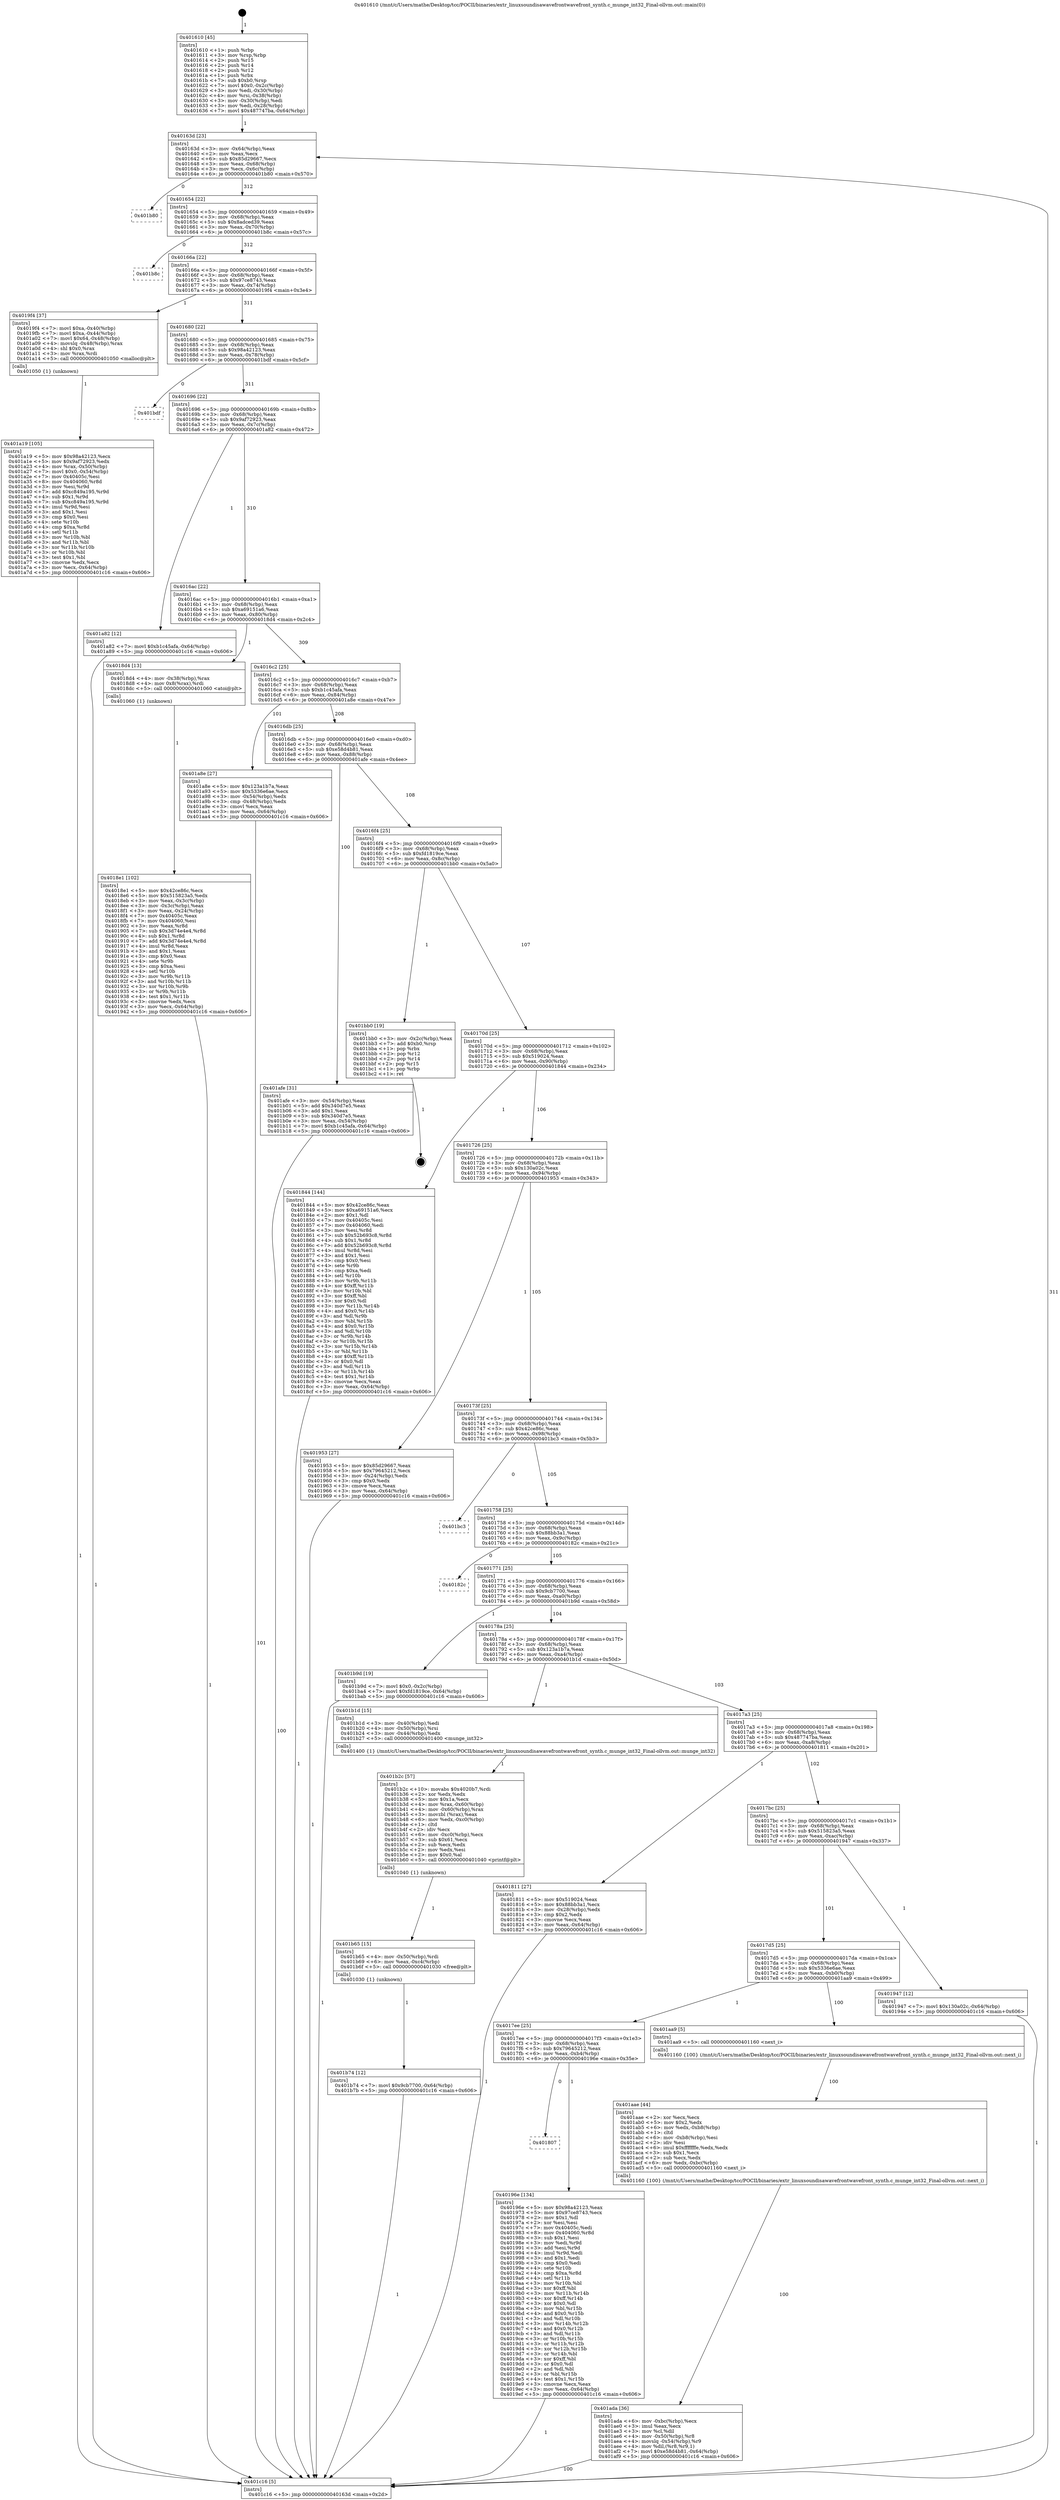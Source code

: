 digraph "0x401610" {
  label = "0x401610 (/mnt/c/Users/mathe/Desktop/tcc/POCII/binaries/extr_linuxsoundisawavefrontwavefront_synth.c_munge_int32_Final-ollvm.out::main(0))"
  labelloc = "t"
  node[shape=record]

  Entry [label="",width=0.3,height=0.3,shape=circle,fillcolor=black,style=filled]
  "0x40163d" [label="{
     0x40163d [23]\l
     | [instrs]\l
     &nbsp;&nbsp;0x40163d \<+3\>: mov -0x64(%rbp),%eax\l
     &nbsp;&nbsp;0x401640 \<+2\>: mov %eax,%ecx\l
     &nbsp;&nbsp;0x401642 \<+6\>: sub $0x85d29667,%ecx\l
     &nbsp;&nbsp;0x401648 \<+3\>: mov %eax,-0x68(%rbp)\l
     &nbsp;&nbsp;0x40164b \<+3\>: mov %ecx,-0x6c(%rbp)\l
     &nbsp;&nbsp;0x40164e \<+6\>: je 0000000000401b80 \<main+0x570\>\l
  }"]
  "0x401b80" [label="{
     0x401b80\l
  }", style=dashed]
  "0x401654" [label="{
     0x401654 [22]\l
     | [instrs]\l
     &nbsp;&nbsp;0x401654 \<+5\>: jmp 0000000000401659 \<main+0x49\>\l
     &nbsp;&nbsp;0x401659 \<+3\>: mov -0x68(%rbp),%eax\l
     &nbsp;&nbsp;0x40165c \<+5\>: sub $0x8adced39,%eax\l
     &nbsp;&nbsp;0x401661 \<+3\>: mov %eax,-0x70(%rbp)\l
     &nbsp;&nbsp;0x401664 \<+6\>: je 0000000000401b8c \<main+0x57c\>\l
  }"]
  Exit [label="",width=0.3,height=0.3,shape=circle,fillcolor=black,style=filled,peripheries=2]
  "0x401b8c" [label="{
     0x401b8c\l
  }", style=dashed]
  "0x40166a" [label="{
     0x40166a [22]\l
     | [instrs]\l
     &nbsp;&nbsp;0x40166a \<+5\>: jmp 000000000040166f \<main+0x5f\>\l
     &nbsp;&nbsp;0x40166f \<+3\>: mov -0x68(%rbp),%eax\l
     &nbsp;&nbsp;0x401672 \<+5\>: sub $0x97ce8743,%eax\l
     &nbsp;&nbsp;0x401677 \<+3\>: mov %eax,-0x74(%rbp)\l
     &nbsp;&nbsp;0x40167a \<+6\>: je 00000000004019f4 \<main+0x3e4\>\l
  }"]
  "0x401b74" [label="{
     0x401b74 [12]\l
     | [instrs]\l
     &nbsp;&nbsp;0x401b74 \<+7\>: movl $0x9cb7700,-0x64(%rbp)\l
     &nbsp;&nbsp;0x401b7b \<+5\>: jmp 0000000000401c16 \<main+0x606\>\l
  }"]
  "0x4019f4" [label="{
     0x4019f4 [37]\l
     | [instrs]\l
     &nbsp;&nbsp;0x4019f4 \<+7\>: movl $0xa,-0x40(%rbp)\l
     &nbsp;&nbsp;0x4019fb \<+7\>: movl $0xa,-0x44(%rbp)\l
     &nbsp;&nbsp;0x401a02 \<+7\>: movl $0x64,-0x48(%rbp)\l
     &nbsp;&nbsp;0x401a09 \<+4\>: movslq -0x48(%rbp),%rax\l
     &nbsp;&nbsp;0x401a0d \<+4\>: shl $0x0,%rax\l
     &nbsp;&nbsp;0x401a11 \<+3\>: mov %rax,%rdi\l
     &nbsp;&nbsp;0x401a14 \<+5\>: call 0000000000401050 \<malloc@plt\>\l
     | [calls]\l
     &nbsp;&nbsp;0x401050 \{1\} (unknown)\l
  }"]
  "0x401680" [label="{
     0x401680 [22]\l
     | [instrs]\l
     &nbsp;&nbsp;0x401680 \<+5\>: jmp 0000000000401685 \<main+0x75\>\l
     &nbsp;&nbsp;0x401685 \<+3\>: mov -0x68(%rbp),%eax\l
     &nbsp;&nbsp;0x401688 \<+5\>: sub $0x98a42123,%eax\l
     &nbsp;&nbsp;0x40168d \<+3\>: mov %eax,-0x78(%rbp)\l
     &nbsp;&nbsp;0x401690 \<+6\>: je 0000000000401bdf \<main+0x5cf\>\l
  }"]
  "0x401b65" [label="{
     0x401b65 [15]\l
     | [instrs]\l
     &nbsp;&nbsp;0x401b65 \<+4\>: mov -0x50(%rbp),%rdi\l
     &nbsp;&nbsp;0x401b69 \<+6\>: mov %eax,-0xc4(%rbp)\l
     &nbsp;&nbsp;0x401b6f \<+5\>: call 0000000000401030 \<free@plt\>\l
     | [calls]\l
     &nbsp;&nbsp;0x401030 \{1\} (unknown)\l
  }"]
  "0x401bdf" [label="{
     0x401bdf\l
  }", style=dashed]
  "0x401696" [label="{
     0x401696 [22]\l
     | [instrs]\l
     &nbsp;&nbsp;0x401696 \<+5\>: jmp 000000000040169b \<main+0x8b\>\l
     &nbsp;&nbsp;0x40169b \<+3\>: mov -0x68(%rbp),%eax\l
     &nbsp;&nbsp;0x40169e \<+5\>: sub $0x9af72923,%eax\l
     &nbsp;&nbsp;0x4016a3 \<+3\>: mov %eax,-0x7c(%rbp)\l
     &nbsp;&nbsp;0x4016a6 \<+6\>: je 0000000000401a82 \<main+0x472\>\l
  }"]
  "0x401b2c" [label="{
     0x401b2c [57]\l
     | [instrs]\l
     &nbsp;&nbsp;0x401b2c \<+10\>: movabs $0x4020b7,%rdi\l
     &nbsp;&nbsp;0x401b36 \<+2\>: xor %edx,%edx\l
     &nbsp;&nbsp;0x401b38 \<+5\>: mov $0x1a,%ecx\l
     &nbsp;&nbsp;0x401b3d \<+4\>: mov %rax,-0x60(%rbp)\l
     &nbsp;&nbsp;0x401b41 \<+4\>: mov -0x60(%rbp),%rax\l
     &nbsp;&nbsp;0x401b45 \<+3\>: movzbl (%rax),%eax\l
     &nbsp;&nbsp;0x401b48 \<+6\>: mov %edx,-0xc0(%rbp)\l
     &nbsp;&nbsp;0x401b4e \<+1\>: cltd\l
     &nbsp;&nbsp;0x401b4f \<+2\>: idiv %ecx\l
     &nbsp;&nbsp;0x401b51 \<+6\>: mov -0xc0(%rbp),%ecx\l
     &nbsp;&nbsp;0x401b57 \<+3\>: sub $0x61,%ecx\l
     &nbsp;&nbsp;0x401b5a \<+2\>: sub %ecx,%edx\l
     &nbsp;&nbsp;0x401b5c \<+2\>: mov %edx,%esi\l
     &nbsp;&nbsp;0x401b5e \<+2\>: mov $0x0,%al\l
     &nbsp;&nbsp;0x401b60 \<+5\>: call 0000000000401040 \<printf@plt\>\l
     | [calls]\l
     &nbsp;&nbsp;0x401040 \{1\} (unknown)\l
  }"]
  "0x401a82" [label="{
     0x401a82 [12]\l
     | [instrs]\l
     &nbsp;&nbsp;0x401a82 \<+7\>: movl $0xb1c45afa,-0x64(%rbp)\l
     &nbsp;&nbsp;0x401a89 \<+5\>: jmp 0000000000401c16 \<main+0x606\>\l
  }"]
  "0x4016ac" [label="{
     0x4016ac [22]\l
     | [instrs]\l
     &nbsp;&nbsp;0x4016ac \<+5\>: jmp 00000000004016b1 \<main+0xa1\>\l
     &nbsp;&nbsp;0x4016b1 \<+3\>: mov -0x68(%rbp),%eax\l
     &nbsp;&nbsp;0x4016b4 \<+5\>: sub $0xa69151a6,%eax\l
     &nbsp;&nbsp;0x4016b9 \<+3\>: mov %eax,-0x80(%rbp)\l
     &nbsp;&nbsp;0x4016bc \<+6\>: je 00000000004018d4 \<main+0x2c4\>\l
  }"]
  "0x401ada" [label="{
     0x401ada [36]\l
     | [instrs]\l
     &nbsp;&nbsp;0x401ada \<+6\>: mov -0xbc(%rbp),%ecx\l
     &nbsp;&nbsp;0x401ae0 \<+3\>: imul %eax,%ecx\l
     &nbsp;&nbsp;0x401ae3 \<+3\>: mov %cl,%dil\l
     &nbsp;&nbsp;0x401ae6 \<+4\>: mov -0x50(%rbp),%r8\l
     &nbsp;&nbsp;0x401aea \<+4\>: movslq -0x54(%rbp),%r9\l
     &nbsp;&nbsp;0x401aee \<+4\>: mov %dil,(%r8,%r9,1)\l
     &nbsp;&nbsp;0x401af2 \<+7\>: movl $0xe58d4b81,-0x64(%rbp)\l
     &nbsp;&nbsp;0x401af9 \<+5\>: jmp 0000000000401c16 \<main+0x606\>\l
  }"]
  "0x4018d4" [label="{
     0x4018d4 [13]\l
     | [instrs]\l
     &nbsp;&nbsp;0x4018d4 \<+4\>: mov -0x38(%rbp),%rax\l
     &nbsp;&nbsp;0x4018d8 \<+4\>: mov 0x8(%rax),%rdi\l
     &nbsp;&nbsp;0x4018dc \<+5\>: call 0000000000401060 \<atoi@plt\>\l
     | [calls]\l
     &nbsp;&nbsp;0x401060 \{1\} (unknown)\l
  }"]
  "0x4016c2" [label="{
     0x4016c2 [25]\l
     | [instrs]\l
     &nbsp;&nbsp;0x4016c2 \<+5\>: jmp 00000000004016c7 \<main+0xb7\>\l
     &nbsp;&nbsp;0x4016c7 \<+3\>: mov -0x68(%rbp),%eax\l
     &nbsp;&nbsp;0x4016ca \<+5\>: sub $0xb1c45afa,%eax\l
     &nbsp;&nbsp;0x4016cf \<+6\>: mov %eax,-0x84(%rbp)\l
     &nbsp;&nbsp;0x4016d5 \<+6\>: je 0000000000401a8e \<main+0x47e\>\l
  }"]
  "0x401aae" [label="{
     0x401aae [44]\l
     | [instrs]\l
     &nbsp;&nbsp;0x401aae \<+2\>: xor %ecx,%ecx\l
     &nbsp;&nbsp;0x401ab0 \<+5\>: mov $0x2,%edx\l
     &nbsp;&nbsp;0x401ab5 \<+6\>: mov %edx,-0xb8(%rbp)\l
     &nbsp;&nbsp;0x401abb \<+1\>: cltd\l
     &nbsp;&nbsp;0x401abc \<+6\>: mov -0xb8(%rbp),%esi\l
     &nbsp;&nbsp;0x401ac2 \<+2\>: idiv %esi\l
     &nbsp;&nbsp;0x401ac4 \<+6\>: imul $0xfffffffe,%edx,%edx\l
     &nbsp;&nbsp;0x401aca \<+3\>: sub $0x1,%ecx\l
     &nbsp;&nbsp;0x401acd \<+2\>: sub %ecx,%edx\l
     &nbsp;&nbsp;0x401acf \<+6\>: mov %edx,-0xbc(%rbp)\l
     &nbsp;&nbsp;0x401ad5 \<+5\>: call 0000000000401160 \<next_i\>\l
     | [calls]\l
     &nbsp;&nbsp;0x401160 \{100\} (/mnt/c/Users/mathe/Desktop/tcc/POCII/binaries/extr_linuxsoundisawavefrontwavefront_synth.c_munge_int32_Final-ollvm.out::next_i)\l
  }"]
  "0x401a8e" [label="{
     0x401a8e [27]\l
     | [instrs]\l
     &nbsp;&nbsp;0x401a8e \<+5\>: mov $0x123a1b7a,%eax\l
     &nbsp;&nbsp;0x401a93 \<+5\>: mov $0x5336e6ae,%ecx\l
     &nbsp;&nbsp;0x401a98 \<+3\>: mov -0x54(%rbp),%edx\l
     &nbsp;&nbsp;0x401a9b \<+3\>: cmp -0x48(%rbp),%edx\l
     &nbsp;&nbsp;0x401a9e \<+3\>: cmovl %ecx,%eax\l
     &nbsp;&nbsp;0x401aa1 \<+3\>: mov %eax,-0x64(%rbp)\l
     &nbsp;&nbsp;0x401aa4 \<+5\>: jmp 0000000000401c16 \<main+0x606\>\l
  }"]
  "0x4016db" [label="{
     0x4016db [25]\l
     | [instrs]\l
     &nbsp;&nbsp;0x4016db \<+5\>: jmp 00000000004016e0 \<main+0xd0\>\l
     &nbsp;&nbsp;0x4016e0 \<+3\>: mov -0x68(%rbp),%eax\l
     &nbsp;&nbsp;0x4016e3 \<+5\>: sub $0xe58d4b81,%eax\l
     &nbsp;&nbsp;0x4016e8 \<+6\>: mov %eax,-0x88(%rbp)\l
     &nbsp;&nbsp;0x4016ee \<+6\>: je 0000000000401afe \<main+0x4ee\>\l
  }"]
  "0x401a19" [label="{
     0x401a19 [105]\l
     | [instrs]\l
     &nbsp;&nbsp;0x401a19 \<+5\>: mov $0x98a42123,%ecx\l
     &nbsp;&nbsp;0x401a1e \<+5\>: mov $0x9af72923,%edx\l
     &nbsp;&nbsp;0x401a23 \<+4\>: mov %rax,-0x50(%rbp)\l
     &nbsp;&nbsp;0x401a27 \<+7\>: movl $0x0,-0x54(%rbp)\l
     &nbsp;&nbsp;0x401a2e \<+7\>: mov 0x40405c,%esi\l
     &nbsp;&nbsp;0x401a35 \<+8\>: mov 0x404060,%r8d\l
     &nbsp;&nbsp;0x401a3d \<+3\>: mov %esi,%r9d\l
     &nbsp;&nbsp;0x401a40 \<+7\>: add $0xc849a195,%r9d\l
     &nbsp;&nbsp;0x401a47 \<+4\>: sub $0x1,%r9d\l
     &nbsp;&nbsp;0x401a4b \<+7\>: sub $0xc849a195,%r9d\l
     &nbsp;&nbsp;0x401a52 \<+4\>: imul %r9d,%esi\l
     &nbsp;&nbsp;0x401a56 \<+3\>: and $0x1,%esi\l
     &nbsp;&nbsp;0x401a59 \<+3\>: cmp $0x0,%esi\l
     &nbsp;&nbsp;0x401a5c \<+4\>: sete %r10b\l
     &nbsp;&nbsp;0x401a60 \<+4\>: cmp $0xa,%r8d\l
     &nbsp;&nbsp;0x401a64 \<+4\>: setl %r11b\l
     &nbsp;&nbsp;0x401a68 \<+3\>: mov %r10b,%bl\l
     &nbsp;&nbsp;0x401a6b \<+3\>: and %r11b,%bl\l
     &nbsp;&nbsp;0x401a6e \<+3\>: xor %r11b,%r10b\l
     &nbsp;&nbsp;0x401a71 \<+3\>: or %r10b,%bl\l
     &nbsp;&nbsp;0x401a74 \<+3\>: test $0x1,%bl\l
     &nbsp;&nbsp;0x401a77 \<+3\>: cmovne %edx,%ecx\l
     &nbsp;&nbsp;0x401a7a \<+3\>: mov %ecx,-0x64(%rbp)\l
     &nbsp;&nbsp;0x401a7d \<+5\>: jmp 0000000000401c16 \<main+0x606\>\l
  }"]
  "0x401afe" [label="{
     0x401afe [31]\l
     | [instrs]\l
     &nbsp;&nbsp;0x401afe \<+3\>: mov -0x54(%rbp),%eax\l
     &nbsp;&nbsp;0x401b01 \<+5\>: add $0x340d7e5,%eax\l
     &nbsp;&nbsp;0x401b06 \<+3\>: add $0x1,%eax\l
     &nbsp;&nbsp;0x401b09 \<+5\>: sub $0x340d7e5,%eax\l
     &nbsp;&nbsp;0x401b0e \<+3\>: mov %eax,-0x54(%rbp)\l
     &nbsp;&nbsp;0x401b11 \<+7\>: movl $0xb1c45afa,-0x64(%rbp)\l
     &nbsp;&nbsp;0x401b18 \<+5\>: jmp 0000000000401c16 \<main+0x606\>\l
  }"]
  "0x4016f4" [label="{
     0x4016f4 [25]\l
     | [instrs]\l
     &nbsp;&nbsp;0x4016f4 \<+5\>: jmp 00000000004016f9 \<main+0xe9\>\l
     &nbsp;&nbsp;0x4016f9 \<+3\>: mov -0x68(%rbp),%eax\l
     &nbsp;&nbsp;0x4016fc \<+5\>: sub $0xfd1819ce,%eax\l
     &nbsp;&nbsp;0x401701 \<+6\>: mov %eax,-0x8c(%rbp)\l
     &nbsp;&nbsp;0x401707 \<+6\>: je 0000000000401bb0 \<main+0x5a0\>\l
  }"]
  "0x401807" [label="{
     0x401807\l
  }", style=dashed]
  "0x401bb0" [label="{
     0x401bb0 [19]\l
     | [instrs]\l
     &nbsp;&nbsp;0x401bb0 \<+3\>: mov -0x2c(%rbp),%eax\l
     &nbsp;&nbsp;0x401bb3 \<+7\>: add $0xb0,%rsp\l
     &nbsp;&nbsp;0x401bba \<+1\>: pop %rbx\l
     &nbsp;&nbsp;0x401bbb \<+2\>: pop %r12\l
     &nbsp;&nbsp;0x401bbd \<+2\>: pop %r14\l
     &nbsp;&nbsp;0x401bbf \<+2\>: pop %r15\l
     &nbsp;&nbsp;0x401bc1 \<+1\>: pop %rbp\l
     &nbsp;&nbsp;0x401bc2 \<+1\>: ret\l
  }"]
  "0x40170d" [label="{
     0x40170d [25]\l
     | [instrs]\l
     &nbsp;&nbsp;0x40170d \<+5\>: jmp 0000000000401712 \<main+0x102\>\l
     &nbsp;&nbsp;0x401712 \<+3\>: mov -0x68(%rbp),%eax\l
     &nbsp;&nbsp;0x401715 \<+5\>: sub $0x519024,%eax\l
     &nbsp;&nbsp;0x40171a \<+6\>: mov %eax,-0x90(%rbp)\l
     &nbsp;&nbsp;0x401720 \<+6\>: je 0000000000401844 \<main+0x234\>\l
  }"]
  "0x40196e" [label="{
     0x40196e [134]\l
     | [instrs]\l
     &nbsp;&nbsp;0x40196e \<+5\>: mov $0x98a42123,%eax\l
     &nbsp;&nbsp;0x401973 \<+5\>: mov $0x97ce8743,%ecx\l
     &nbsp;&nbsp;0x401978 \<+2\>: mov $0x1,%dl\l
     &nbsp;&nbsp;0x40197a \<+2\>: xor %esi,%esi\l
     &nbsp;&nbsp;0x40197c \<+7\>: mov 0x40405c,%edi\l
     &nbsp;&nbsp;0x401983 \<+8\>: mov 0x404060,%r8d\l
     &nbsp;&nbsp;0x40198b \<+3\>: sub $0x1,%esi\l
     &nbsp;&nbsp;0x40198e \<+3\>: mov %edi,%r9d\l
     &nbsp;&nbsp;0x401991 \<+3\>: add %esi,%r9d\l
     &nbsp;&nbsp;0x401994 \<+4\>: imul %r9d,%edi\l
     &nbsp;&nbsp;0x401998 \<+3\>: and $0x1,%edi\l
     &nbsp;&nbsp;0x40199b \<+3\>: cmp $0x0,%edi\l
     &nbsp;&nbsp;0x40199e \<+4\>: sete %r10b\l
     &nbsp;&nbsp;0x4019a2 \<+4\>: cmp $0xa,%r8d\l
     &nbsp;&nbsp;0x4019a6 \<+4\>: setl %r11b\l
     &nbsp;&nbsp;0x4019aa \<+3\>: mov %r10b,%bl\l
     &nbsp;&nbsp;0x4019ad \<+3\>: xor $0xff,%bl\l
     &nbsp;&nbsp;0x4019b0 \<+3\>: mov %r11b,%r14b\l
     &nbsp;&nbsp;0x4019b3 \<+4\>: xor $0xff,%r14b\l
     &nbsp;&nbsp;0x4019b7 \<+3\>: xor $0x0,%dl\l
     &nbsp;&nbsp;0x4019ba \<+3\>: mov %bl,%r15b\l
     &nbsp;&nbsp;0x4019bd \<+4\>: and $0x0,%r15b\l
     &nbsp;&nbsp;0x4019c1 \<+3\>: and %dl,%r10b\l
     &nbsp;&nbsp;0x4019c4 \<+3\>: mov %r14b,%r12b\l
     &nbsp;&nbsp;0x4019c7 \<+4\>: and $0x0,%r12b\l
     &nbsp;&nbsp;0x4019cb \<+3\>: and %dl,%r11b\l
     &nbsp;&nbsp;0x4019ce \<+3\>: or %r10b,%r15b\l
     &nbsp;&nbsp;0x4019d1 \<+3\>: or %r11b,%r12b\l
     &nbsp;&nbsp;0x4019d4 \<+3\>: xor %r12b,%r15b\l
     &nbsp;&nbsp;0x4019d7 \<+3\>: or %r14b,%bl\l
     &nbsp;&nbsp;0x4019da \<+3\>: xor $0xff,%bl\l
     &nbsp;&nbsp;0x4019dd \<+3\>: or $0x0,%dl\l
     &nbsp;&nbsp;0x4019e0 \<+2\>: and %dl,%bl\l
     &nbsp;&nbsp;0x4019e2 \<+3\>: or %bl,%r15b\l
     &nbsp;&nbsp;0x4019e5 \<+4\>: test $0x1,%r15b\l
     &nbsp;&nbsp;0x4019e9 \<+3\>: cmovne %ecx,%eax\l
     &nbsp;&nbsp;0x4019ec \<+3\>: mov %eax,-0x64(%rbp)\l
     &nbsp;&nbsp;0x4019ef \<+5\>: jmp 0000000000401c16 \<main+0x606\>\l
  }"]
  "0x401844" [label="{
     0x401844 [144]\l
     | [instrs]\l
     &nbsp;&nbsp;0x401844 \<+5\>: mov $0x42ce86c,%eax\l
     &nbsp;&nbsp;0x401849 \<+5\>: mov $0xa69151a6,%ecx\l
     &nbsp;&nbsp;0x40184e \<+2\>: mov $0x1,%dl\l
     &nbsp;&nbsp;0x401850 \<+7\>: mov 0x40405c,%esi\l
     &nbsp;&nbsp;0x401857 \<+7\>: mov 0x404060,%edi\l
     &nbsp;&nbsp;0x40185e \<+3\>: mov %esi,%r8d\l
     &nbsp;&nbsp;0x401861 \<+7\>: sub $0x52b693c8,%r8d\l
     &nbsp;&nbsp;0x401868 \<+4\>: sub $0x1,%r8d\l
     &nbsp;&nbsp;0x40186c \<+7\>: add $0x52b693c8,%r8d\l
     &nbsp;&nbsp;0x401873 \<+4\>: imul %r8d,%esi\l
     &nbsp;&nbsp;0x401877 \<+3\>: and $0x1,%esi\l
     &nbsp;&nbsp;0x40187a \<+3\>: cmp $0x0,%esi\l
     &nbsp;&nbsp;0x40187d \<+4\>: sete %r9b\l
     &nbsp;&nbsp;0x401881 \<+3\>: cmp $0xa,%edi\l
     &nbsp;&nbsp;0x401884 \<+4\>: setl %r10b\l
     &nbsp;&nbsp;0x401888 \<+3\>: mov %r9b,%r11b\l
     &nbsp;&nbsp;0x40188b \<+4\>: xor $0xff,%r11b\l
     &nbsp;&nbsp;0x40188f \<+3\>: mov %r10b,%bl\l
     &nbsp;&nbsp;0x401892 \<+3\>: xor $0xff,%bl\l
     &nbsp;&nbsp;0x401895 \<+3\>: xor $0x0,%dl\l
     &nbsp;&nbsp;0x401898 \<+3\>: mov %r11b,%r14b\l
     &nbsp;&nbsp;0x40189b \<+4\>: and $0x0,%r14b\l
     &nbsp;&nbsp;0x40189f \<+3\>: and %dl,%r9b\l
     &nbsp;&nbsp;0x4018a2 \<+3\>: mov %bl,%r15b\l
     &nbsp;&nbsp;0x4018a5 \<+4\>: and $0x0,%r15b\l
     &nbsp;&nbsp;0x4018a9 \<+3\>: and %dl,%r10b\l
     &nbsp;&nbsp;0x4018ac \<+3\>: or %r9b,%r14b\l
     &nbsp;&nbsp;0x4018af \<+3\>: or %r10b,%r15b\l
     &nbsp;&nbsp;0x4018b2 \<+3\>: xor %r15b,%r14b\l
     &nbsp;&nbsp;0x4018b5 \<+3\>: or %bl,%r11b\l
     &nbsp;&nbsp;0x4018b8 \<+4\>: xor $0xff,%r11b\l
     &nbsp;&nbsp;0x4018bc \<+3\>: or $0x0,%dl\l
     &nbsp;&nbsp;0x4018bf \<+3\>: and %dl,%r11b\l
     &nbsp;&nbsp;0x4018c2 \<+3\>: or %r11b,%r14b\l
     &nbsp;&nbsp;0x4018c5 \<+4\>: test $0x1,%r14b\l
     &nbsp;&nbsp;0x4018c9 \<+3\>: cmovne %ecx,%eax\l
     &nbsp;&nbsp;0x4018cc \<+3\>: mov %eax,-0x64(%rbp)\l
     &nbsp;&nbsp;0x4018cf \<+5\>: jmp 0000000000401c16 \<main+0x606\>\l
  }"]
  "0x401726" [label="{
     0x401726 [25]\l
     | [instrs]\l
     &nbsp;&nbsp;0x401726 \<+5\>: jmp 000000000040172b \<main+0x11b\>\l
     &nbsp;&nbsp;0x40172b \<+3\>: mov -0x68(%rbp),%eax\l
     &nbsp;&nbsp;0x40172e \<+5\>: sub $0x130a02c,%eax\l
     &nbsp;&nbsp;0x401733 \<+6\>: mov %eax,-0x94(%rbp)\l
     &nbsp;&nbsp;0x401739 \<+6\>: je 0000000000401953 \<main+0x343\>\l
  }"]
  "0x4017ee" [label="{
     0x4017ee [25]\l
     | [instrs]\l
     &nbsp;&nbsp;0x4017ee \<+5\>: jmp 00000000004017f3 \<main+0x1e3\>\l
     &nbsp;&nbsp;0x4017f3 \<+3\>: mov -0x68(%rbp),%eax\l
     &nbsp;&nbsp;0x4017f6 \<+5\>: sub $0x79645212,%eax\l
     &nbsp;&nbsp;0x4017fb \<+6\>: mov %eax,-0xb4(%rbp)\l
     &nbsp;&nbsp;0x401801 \<+6\>: je 000000000040196e \<main+0x35e\>\l
  }"]
  "0x401953" [label="{
     0x401953 [27]\l
     | [instrs]\l
     &nbsp;&nbsp;0x401953 \<+5\>: mov $0x85d29667,%eax\l
     &nbsp;&nbsp;0x401958 \<+5\>: mov $0x79645212,%ecx\l
     &nbsp;&nbsp;0x40195d \<+3\>: mov -0x24(%rbp),%edx\l
     &nbsp;&nbsp;0x401960 \<+3\>: cmp $0x0,%edx\l
     &nbsp;&nbsp;0x401963 \<+3\>: cmove %ecx,%eax\l
     &nbsp;&nbsp;0x401966 \<+3\>: mov %eax,-0x64(%rbp)\l
     &nbsp;&nbsp;0x401969 \<+5\>: jmp 0000000000401c16 \<main+0x606\>\l
  }"]
  "0x40173f" [label="{
     0x40173f [25]\l
     | [instrs]\l
     &nbsp;&nbsp;0x40173f \<+5\>: jmp 0000000000401744 \<main+0x134\>\l
     &nbsp;&nbsp;0x401744 \<+3\>: mov -0x68(%rbp),%eax\l
     &nbsp;&nbsp;0x401747 \<+5\>: sub $0x42ce86c,%eax\l
     &nbsp;&nbsp;0x40174c \<+6\>: mov %eax,-0x98(%rbp)\l
     &nbsp;&nbsp;0x401752 \<+6\>: je 0000000000401bc3 \<main+0x5b3\>\l
  }"]
  "0x401aa9" [label="{
     0x401aa9 [5]\l
     | [instrs]\l
     &nbsp;&nbsp;0x401aa9 \<+5\>: call 0000000000401160 \<next_i\>\l
     | [calls]\l
     &nbsp;&nbsp;0x401160 \{100\} (/mnt/c/Users/mathe/Desktop/tcc/POCII/binaries/extr_linuxsoundisawavefrontwavefront_synth.c_munge_int32_Final-ollvm.out::next_i)\l
  }"]
  "0x401bc3" [label="{
     0x401bc3\l
  }", style=dashed]
  "0x401758" [label="{
     0x401758 [25]\l
     | [instrs]\l
     &nbsp;&nbsp;0x401758 \<+5\>: jmp 000000000040175d \<main+0x14d\>\l
     &nbsp;&nbsp;0x40175d \<+3\>: mov -0x68(%rbp),%eax\l
     &nbsp;&nbsp;0x401760 \<+5\>: sub $0x88bb3a1,%eax\l
     &nbsp;&nbsp;0x401765 \<+6\>: mov %eax,-0x9c(%rbp)\l
     &nbsp;&nbsp;0x40176b \<+6\>: je 000000000040182c \<main+0x21c\>\l
  }"]
  "0x4017d5" [label="{
     0x4017d5 [25]\l
     | [instrs]\l
     &nbsp;&nbsp;0x4017d5 \<+5\>: jmp 00000000004017da \<main+0x1ca\>\l
     &nbsp;&nbsp;0x4017da \<+3\>: mov -0x68(%rbp),%eax\l
     &nbsp;&nbsp;0x4017dd \<+5\>: sub $0x5336e6ae,%eax\l
     &nbsp;&nbsp;0x4017e2 \<+6\>: mov %eax,-0xb0(%rbp)\l
     &nbsp;&nbsp;0x4017e8 \<+6\>: je 0000000000401aa9 \<main+0x499\>\l
  }"]
  "0x40182c" [label="{
     0x40182c\l
  }", style=dashed]
  "0x401771" [label="{
     0x401771 [25]\l
     | [instrs]\l
     &nbsp;&nbsp;0x401771 \<+5\>: jmp 0000000000401776 \<main+0x166\>\l
     &nbsp;&nbsp;0x401776 \<+3\>: mov -0x68(%rbp),%eax\l
     &nbsp;&nbsp;0x401779 \<+5\>: sub $0x9cb7700,%eax\l
     &nbsp;&nbsp;0x40177e \<+6\>: mov %eax,-0xa0(%rbp)\l
     &nbsp;&nbsp;0x401784 \<+6\>: je 0000000000401b9d \<main+0x58d\>\l
  }"]
  "0x401947" [label="{
     0x401947 [12]\l
     | [instrs]\l
     &nbsp;&nbsp;0x401947 \<+7\>: movl $0x130a02c,-0x64(%rbp)\l
     &nbsp;&nbsp;0x40194e \<+5\>: jmp 0000000000401c16 \<main+0x606\>\l
  }"]
  "0x401b9d" [label="{
     0x401b9d [19]\l
     | [instrs]\l
     &nbsp;&nbsp;0x401b9d \<+7\>: movl $0x0,-0x2c(%rbp)\l
     &nbsp;&nbsp;0x401ba4 \<+7\>: movl $0xfd1819ce,-0x64(%rbp)\l
     &nbsp;&nbsp;0x401bab \<+5\>: jmp 0000000000401c16 \<main+0x606\>\l
  }"]
  "0x40178a" [label="{
     0x40178a [25]\l
     | [instrs]\l
     &nbsp;&nbsp;0x40178a \<+5\>: jmp 000000000040178f \<main+0x17f\>\l
     &nbsp;&nbsp;0x40178f \<+3\>: mov -0x68(%rbp),%eax\l
     &nbsp;&nbsp;0x401792 \<+5\>: sub $0x123a1b7a,%eax\l
     &nbsp;&nbsp;0x401797 \<+6\>: mov %eax,-0xa4(%rbp)\l
     &nbsp;&nbsp;0x40179d \<+6\>: je 0000000000401b1d \<main+0x50d\>\l
  }"]
  "0x4018e1" [label="{
     0x4018e1 [102]\l
     | [instrs]\l
     &nbsp;&nbsp;0x4018e1 \<+5\>: mov $0x42ce86c,%ecx\l
     &nbsp;&nbsp;0x4018e6 \<+5\>: mov $0x515823a5,%edx\l
     &nbsp;&nbsp;0x4018eb \<+3\>: mov %eax,-0x3c(%rbp)\l
     &nbsp;&nbsp;0x4018ee \<+3\>: mov -0x3c(%rbp),%eax\l
     &nbsp;&nbsp;0x4018f1 \<+3\>: mov %eax,-0x24(%rbp)\l
     &nbsp;&nbsp;0x4018f4 \<+7\>: mov 0x40405c,%eax\l
     &nbsp;&nbsp;0x4018fb \<+7\>: mov 0x404060,%esi\l
     &nbsp;&nbsp;0x401902 \<+3\>: mov %eax,%r8d\l
     &nbsp;&nbsp;0x401905 \<+7\>: sub $0x3d74e4e4,%r8d\l
     &nbsp;&nbsp;0x40190c \<+4\>: sub $0x1,%r8d\l
     &nbsp;&nbsp;0x401910 \<+7\>: add $0x3d74e4e4,%r8d\l
     &nbsp;&nbsp;0x401917 \<+4\>: imul %r8d,%eax\l
     &nbsp;&nbsp;0x40191b \<+3\>: and $0x1,%eax\l
     &nbsp;&nbsp;0x40191e \<+3\>: cmp $0x0,%eax\l
     &nbsp;&nbsp;0x401921 \<+4\>: sete %r9b\l
     &nbsp;&nbsp;0x401925 \<+3\>: cmp $0xa,%esi\l
     &nbsp;&nbsp;0x401928 \<+4\>: setl %r10b\l
     &nbsp;&nbsp;0x40192c \<+3\>: mov %r9b,%r11b\l
     &nbsp;&nbsp;0x40192f \<+3\>: and %r10b,%r11b\l
     &nbsp;&nbsp;0x401932 \<+3\>: xor %r10b,%r9b\l
     &nbsp;&nbsp;0x401935 \<+3\>: or %r9b,%r11b\l
     &nbsp;&nbsp;0x401938 \<+4\>: test $0x1,%r11b\l
     &nbsp;&nbsp;0x40193c \<+3\>: cmovne %edx,%ecx\l
     &nbsp;&nbsp;0x40193f \<+3\>: mov %ecx,-0x64(%rbp)\l
     &nbsp;&nbsp;0x401942 \<+5\>: jmp 0000000000401c16 \<main+0x606\>\l
  }"]
  "0x401b1d" [label="{
     0x401b1d [15]\l
     | [instrs]\l
     &nbsp;&nbsp;0x401b1d \<+3\>: mov -0x40(%rbp),%edi\l
     &nbsp;&nbsp;0x401b20 \<+4\>: mov -0x50(%rbp),%rsi\l
     &nbsp;&nbsp;0x401b24 \<+3\>: mov -0x44(%rbp),%edx\l
     &nbsp;&nbsp;0x401b27 \<+5\>: call 0000000000401400 \<munge_int32\>\l
     | [calls]\l
     &nbsp;&nbsp;0x401400 \{1\} (/mnt/c/Users/mathe/Desktop/tcc/POCII/binaries/extr_linuxsoundisawavefrontwavefront_synth.c_munge_int32_Final-ollvm.out::munge_int32)\l
  }"]
  "0x4017a3" [label="{
     0x4017a3 [25]\l
     | [instrs]\l
     &nbsp;&nbsp;0x4017a3 \<+5\>: jmp 00000000004017a8 \<main+0x198\>\l
     &nbsp;&nbsp;0x4017a8 \<+3\>: mov -0x68(%rbp),%eax\l
     &nbsp;&nbsp;0x4017ab \<+5\>: sub $0x487747ba,%eax\l
     &nbsp;&nbsp;0x4017b0 \<+6\>: mov %eax,-0xa8(%rbp)\l
     &nbsp;&nbsp;0x4017b6 \<+6\>: je 0000000000401811 \<main+0x201\>\l
  }"]
  "0x401610" [label="{
     0x401610 [45]\l
     | [instrs]\l
     &nbsp;&nbsp;0x401610 \<+1\>: push %rbp\l
     &nbsp;&nbsp;0x401611 \<+3\>: mov %rsp,%rbp\l
     &nbsp;&nbsp;0x401614 \<+2\>: push %r15\l
     &nbsp;&nbsp;0x401616 \<+2\>: push %r14\l
     &nbsp;&nbsp;0x401618 \<+2\>: push %r12\l
     &nbsp;&nbsp;0x40161a \<+1\>: push %rbx\l
     &nbsp;&nbsp;0x40161b \<+7\>: sub $0xb0,%rsp\l
     &nbsp;&nbsp;0x401622 \<+7\>: movl $0x0,-0x2c(%rbp)\l
     &nbsp;&nbsp;0x401629 \<+3\>: mov %edi,-0x30(%rbp)\l
     &nbsp;&nbsp;0x40162c \<+4\>: mov %rsi,-0x38(%rbp)\l
     &nbsp;&nbsp;0x401630 \<+3\>: mov -0x30(%rbp),%edi\l
     &nbsp;&nbsp;0x401633 \<+3\>: mov %edi,-0x28(%rbp)\l
     &nbsp;&nbsp;0x401636 \<+7\>: movl $0x487747ba,-0x64(%rbp)\l
  }"]
  "0x401811" [label="{
     0x401811 [27]\l
     | [instrs]\l
     &nbsp;&nbsp;0x401811 \<+5\>: mov $0x519024,%eax\l
     &nbsp;&nbsp;0x401816 \<+5\>: mov $0x88bb3a1,%ecx\l
     &nbsp;&nbsp;0x40181b \<+3\>: mov -0x28(%rbp),%edx\l
     &nbsp;&nbsp;0x40181e \<+3\>: cmp $0x2,%edx\l
     &nbsp;&nbsp;0x401821 \<+3\>: cmovne %ecx,%eax\l
     &nbsp;&nbsp;0x401824 \<+3\>: mov %eax,-0x64(%rbp)\l
     &nbsp;&nbsp;0x401827 \<+5\>: jmp 0000000000401c16 \<main+0x606\>\l
  }"]
  "0x4017bc" [label="{
     0x4017bc [25]\l
     | [instrs]\l
     &nbsp;&nbsp;0x4017bc \<+5\>: jmp 00000000004017c1 \<main+0x1b1\>\l
     &nbsp;&nbsp;0x4017c1 \<+3\>: mov -0x68(%rbp),%eax\l
     &nbsp;&nbsp;0x4017c4 \<+5\>: sub $0x515823a5,%eax\l
     &nbsp;&nbsp;0x4017c9 \<+6\>: mov %eax,-0xac(%rbp)\l
     &nbsp;&nbsp;0x4017cf \<+6\>: je 0000000000401947 \<main+0x337\>\l
  }"]
  "0x401c16" [label="{
     0x401c16 [5]\l
     | [instrs]\l
     &nbsp;&nbsp;0x401c16 \<+5\>: jmp 000000000040163d \<main+0x2d\>\l
  }"]
  Entry -> "0x401610" [label=" 1"]
  "0x40163d" -> "0x401b80" [label=" 0"]
  "0x40163d" -> "0x401654" [label=" 312"]
  "0x401bb0" -> Exit [label=" 1"]
  "0x401654" -> "0x401b8c" [label=" 0"]
  "0x401654" -> "0x40166a" [label=" 312"]
  "0x401b9d" -> "0x401c16" [label=" 1"]
  "0x40166a" -> "0x4019f4" [label=" 1"]
  "0x40166a" -> "0x401680" [label=" 311"]
  "0x401b74" -> "0x401c16" [label=" 1"]
  "0x401680" -> "0x401bdf" [label=" 0"]
  "0x401680" -> "0x401696" [label=" 311"]
  "0x401b65" -> "0x401b74" [label=" 1"]
  "0x401696" -> "0x401a82" [label=" 1"]
  "0x401696" -> "0x4016ac" [label=" 310"]
  "0x401b2c" -> "0x401b65" [label=" 1"]
  "0x4016ac" -> "0x4018d4" [label=" 1"]
  "0x4016ac" -> "0x4016c2" [label=" 309"]
  "0x401b1d" -> "0x401b2c" [label=" 1"]
  "0x4016c2" -> "0x401a8e" [label=" 101"]
  "0x4016c2" -> "0x4016db" [label=" 208"]
  "0x401afe" -> "0x401c16" [label=" 100"]
  "0x4016db" -> "0x401afe" [label=" 100"]
  "0x4016db" -> "0x4016f4" [label=" 108"]
  "0x401ada" -> "0x401c16" [label=" 100"]
  "0x4016f4" -> "0x401bb0" [label=" 1"]
  "0x4016f4" -> "0x40170d" [label=" 107"]
  "0x401aae" -> "0x401ada" [label=" 100"]
  "0x40170d" -> "0x401844" [label=" 1"]
  "0x40170d" -> "0x401726" [label=" 106"]
  "0x401aa9" -> "0x401aae" [label=" 100"]
  "0x401726" -> "0x401953" [label=" 1"]
  "0x401726" -> "0x40173f" [label=" 105"]
  "0x401a82" -> "0x401c16" [label=" 1"]
  "0x40173f" -> "0x401bc3" [label=" 0"]
  "0x40173f" -> "0x401758" [label=" 105"]
  "0x401a19" -> "0x401c16" [label=" 1"]
  "0x401758" -> "0x40182c" [label=" 0"]
  "0x401758" -> "0x401771" [label=" 105"]
  "0x40196e" -> "0x401c16" [label=" 1"]
  "0x401771" -> "0x401b9d" [label=" 1"]
  "0x401771" -> "0x40178a" [label=" 104"]
  "0x4017ee" -> "0x401807" [label=" 0"]
  "0x40178a" -> "0x401b1d" [label=" 1"]
  "0x40178a" -> "0x4017a3" [label=" 103"]
  "0x401a8e" -> "0x401c16" [label=" 101"]
  "0x4017a3" -> "0x401811" [label=" 1"]
  "0x4017a3" -> "0x4017bc" [label=" 102"]
  "0x401811" -> "0x401c16" [label=" 1"]
  "0x401610" -> "0x40163d" [label=" 1"]
  "0x401c16" -> "0x40163d" [label=" 311"]
  "0x401844" -> "0x401c16" [label=" 1"]
  "0x4018d4" -> "0x4018e1" [label=" 1"]
  "0x4018e1" -> "0x401c16" [label=" 1"]
  "0x4017ee" -> "0x40196e" [label=" 1"]
  "0x4017bc" -> "0x401947" [label=" 1"]
  "0x4017bc" -> "0x4017d5" [label=" 101"]
  "0x401947" -> "0x401c16" [label=" 1"]
  "0x401953" -> "0x401c16" [label=" 1"]
  "0x4019f4" -> "0x401a19" [label=" 1"]
  "0x4017d5" -> "0x401aa9" [label=" 100"]
  "0x4017d5" -> "0x4017ee" [label=" 1"]
}
